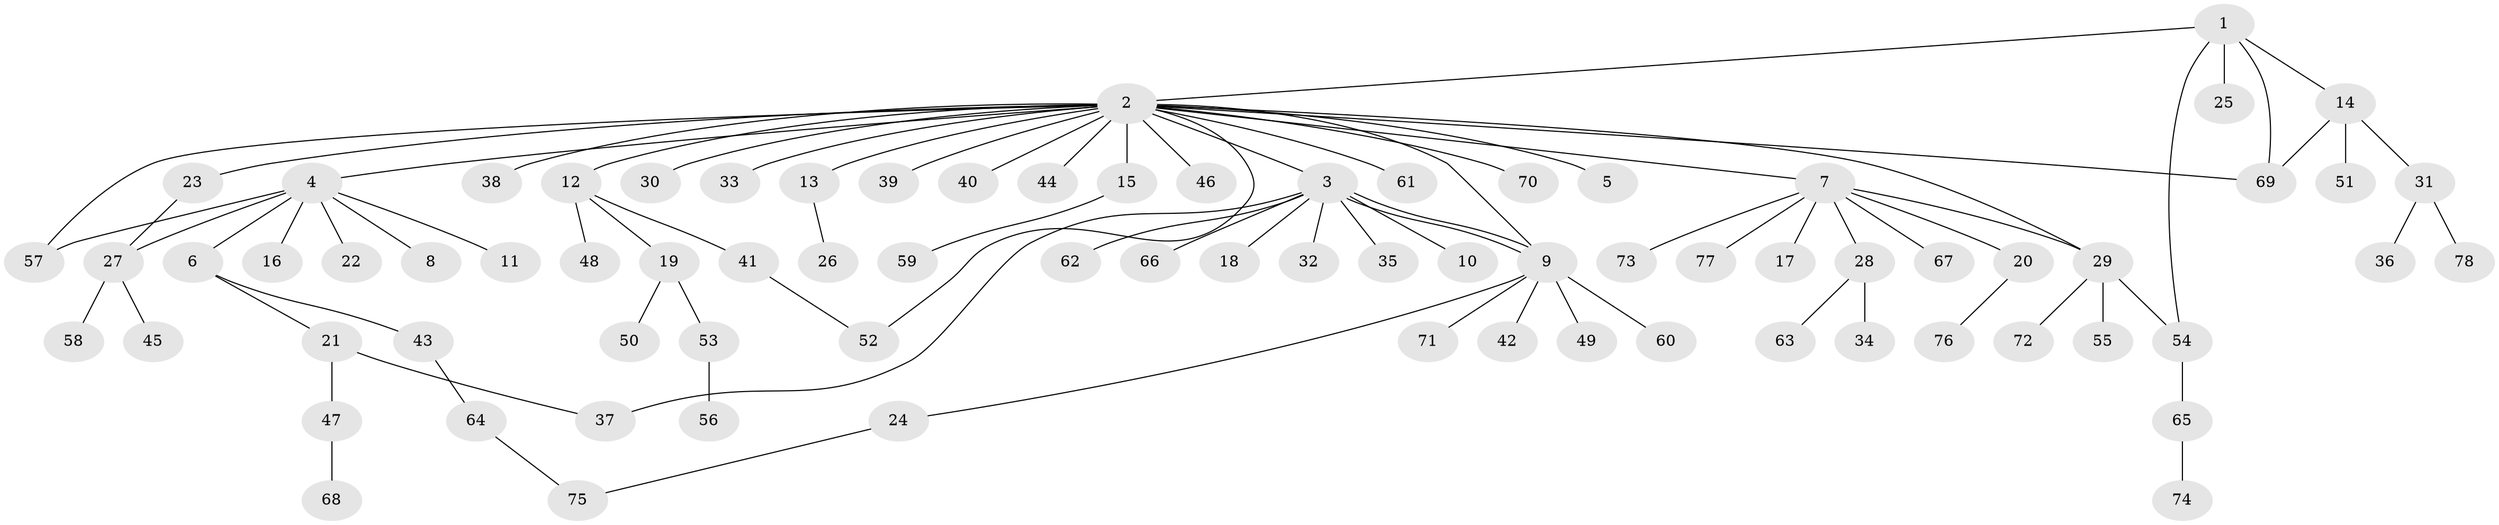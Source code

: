 // Generated by graph-tools (version 1.1) at 2025/49/03/09/25 03:49:50]
// undirected, 78 vertices, 88 edges
graph export_dot {
graph [start="1"]
  node [color=gray90,style=filled];
  1;
  2;
  3;
  4;
  5;
  6;
  7;
  8;
  9;
  10;
  11;
  12;
  13;
  14;
  15;
  16;
  17;
  18;
  19;
  20;
  21;
  22;
  23;
  24;
  25;
  26;
  27;
  28;
  29;
  30;
  31;
  32;
  33;
  34;
  35;
  36;
  37;
  38;
  39;
  40;
  41;
  42;
  43;
  44;
  45;
  46;
  47;
  48;
  49;
  50;
  51;
  52;
  53;
  54;
  55;
  56;
  57;
  58;
  59;
  60;
  61;
  62;
  63;
  64;
  65;
  66;
  67;
  68;
  69;
  70;
  71;
  72;
  73;
  74;
  75;
  76;
  77;
  78;
  1 -- 2;
  1 -- 14;
  1 -- 25;
  1 -- 54;
  1 -- 69;
  2 -- 3;
  2 -- 4;
  2 -- 5;
  2 -- 7;
  2 -- 9;
  2 -- 12;
  2 -- 13;
  2 -- 15;
  2 -- 23;
  2 -- 29;
  2 -- 30;
  2 -- 33;
  2 -- 38;
  2 -- 39;
  2 -- 40;
  2 -- 44;
  2 -- 46;
  2 -- 52;
  2 -- 57;
  2 -- 61;
  2 -- 69;
  2 -- 70;
  3 -- 9;
  3 -- 9;
  3 -- 10;
  3 -- 18;
  3 -- 32;
  3 -- 35;
  3 -- 37;
  3 -- 62;
  3 -- 66;
  4 -- 6;
  4 -- 8;
  4 -- 11;
  4 -- 16;
  4 -- 22;
  4 -- 27;
  4 -- 57;
  6 -- 21;
  6 -- 43;
  7 -- 17;
  7 -- 20;
  7 -- 28;
  7 -- 29;
  7 -- 67;
  7 -- 73;
  7 -- 77;
  9 -- 24;
  9 -- 42;
  9 -- 49;
  9 -- 60;
  9 -- 71;
  12 -- 19;
  12 -- 41;
  12 -- 48;
  13 -- 26;
  14 -- 31;
  14 -- 51;
  14 -- 69;
  15 -- 59;
  19 -- 50;
  19 -- 53;
  20 -- 76;
  21 -- 37;
  21 -- 47;
  23 -- 27;
  24 -- 75;
  27 -- 45;
  27 -- 58;
  28 -- 34;
  28 -- 63;
  29 -- 54;
  29 -- 55;
  29 -- 72;
  31 -- 36;
  31 -- 78;
  41 -- 52;
  43 -- 64;
  47 -- 68;
  53 -- 56;
  54 -- 65;
  64 -- 75;
  65 -- 74;
}
